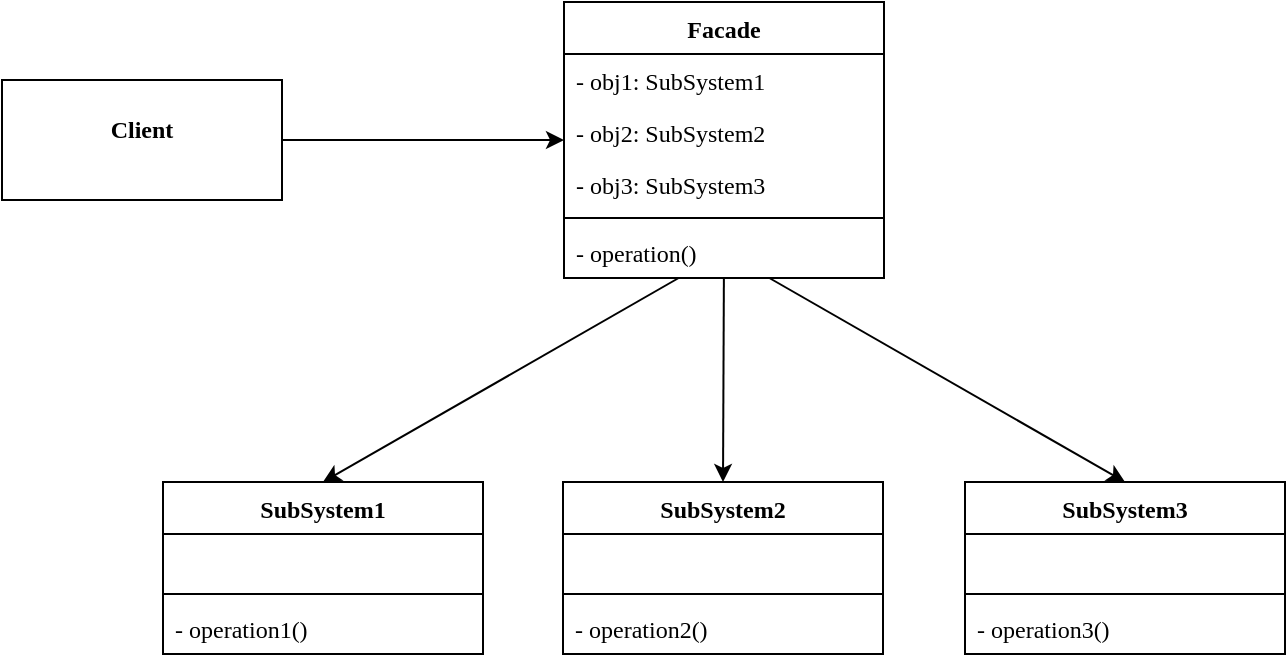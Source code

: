 <mxfile version="20.3.0" type="device"><diagram id="e_PkfReVjw-1jrfq5gki" name="第 1 页"><mxGraphModel dx="119" dy="608" grid="1" gridSize="10" guides="1" tooltips="1" connect="1" arrows="1" fold="1" page="1" pageScale="1" pageWidth="827" pageHeight="1169" math="0" shadow="0"><root><mxCell id="0"/><mxCell id="1" parent="0"/><mxCell id="PMZUUE0ERJg9LpFscF_I-7" style="edgeStyle=orthogonalEdgeStyle;rounded=0;orthogonalLoop=1;jettySize=auto;html=1;exitX=1;exitY=0.5;exitDx=0;exitDy=0;fontFamily=Times New Roman;" parent="1" source="PMZUUE0ERJg9LpFscF_I-1" target="PMZUUE0ERJg9LpFscF_I-2" edge="1"><mxGeometry relative="1" as="geometry"/></mxCell><mxCell id="PMZUUE0ERJg9LpFscF_I-1" value="&lt;p style=&quot;margin: 0px ; margin-top: 4px ; text-align: center&quot;&gt;&lt;br&gt;&lt;b&gt;Client&lt;/b&gt;&lt;/p&gt;" style="verticalAlign=top;align=left;overflow=fill;fontSize=12;fontFamily=Times New Roman;html=1;" parent="1" vertex="1"><mxGeometry x="960" y="119" width="140" height="60" as="geometry"/></mxCell><mxCell id="PMZUUE0ERJg9LpFscF_I-2" value="Facade" style="swimlane;fontStyle=1;align=center;verticalAlign=top;childLayout=stackLayout;horizontal=1;startSize=26;horizontalStack=0;resizeParent=1;resizeParentMax=0;resizeLast=0;collapsible=1;marginBottom=0;fontFamily=Times New Roman;" parent="1" vertex="1"><mxGeometry x="1241" y="80" width="160" height="138" as="geometry"/></mxCell><mxCell id="PMZUUE0ERJg9LpFscF_I-3" value="- obj1: SubSystem1" style="text;strokeColor=none;fillColor=none;align=left;verticalAlign=top;spacingLeft=4;spacingRight=4;overflow=hidden;rotatable=0;points=[[0,0.5],[1,0.5]];portConstraint=eastwest;fontFamily=Times New Roman;" parent="PMZUUE0ERJg9LpFscF_I-2" vertex="1"><mxGeometry y="26" width="160" height="26" as="geometry"/></mxCell><mxCell id="KZPOIflismbEyWDKZNNu-1" value="- obj2: SubSystem2" style="text;strokeColor=none;fillColor=none;align=left;verticalAlign=top;spacingLeft=4;spacingRight=4;overflow=hidden;rotatable=0;points=[[0,0.5],[1,0.5]];portConstraint=eastwest;fontFamily=Times New Roman;" vertex="1" parent="PMZUUE0ERJg9LpFscF_I-2"><mxGeometry y="52" width="160" height="26" as="geometry"/></mxCell><mxCell id="KZPOIflismbEyWDKZNNu-2" value="- obj3: SubSystem3" style="text;strokeColor=none;fillColor=none;align=left;verticalAlign=top;spacingLeft=4;spacingRight=4;overflow=hidden;rotatable=0;points=[[0,0.5],[1,0.5]];portConstraint=eastwest;fontFamily=Times New Roman;" vertex="1" parent="PMZUUE0ERJg9LpFscF_I-2"><mxGeometry y="78" width="160" height="26" as="geometry"/></mxCell><mxCell id="PMZUUE0ERJg9LpFscF_I-4" value="" style="line;strokeWidth=1;fillColor=none;align=left;verticalAlign=middle;spacingTop=-1;spacingLeft=3;spacingRight=3;rotatable=0;labelPosition=right;points=[];portConstraint=eastwest;fontFamily=Times New Roman;" parent="PMZUUE0ERJg9LpFscF_I-2" vertex="1"><mxGeometry y="104" width="160" height="8" as="geometry"/></mxCell><mxCell id="PMZUUE0ERJg9LpFscF_I-5" value="- operation()&#10;" style="text;strokeColor=none;fillColor=none;align=left;verticalAlign=top;spacingLeft=4;spacingRight=4;overflow=hidden;rotatable=0;points=[[0,0.5],[1,0.5]];portConstraint=eastwest;fontFamily=Times New Roman;" parent="PMZUUE0ERJg9LpFscF_I-2" vertex="1"><mxGeometry y="112" width="160" height="26" as="geometry"/></mxCell><mxCell id="KZPOIflismbEyWDKZNNu-3" value="SubSystem1" style="swimlane;fontStyle=1;align=center;verticalAlign=top;childLayout=stackLayout;horizontal=1;startSize=26;horizontalStack=0;resizeParent=1;resizeParentMax=0;resizeLast=0;collapsible=1;marginBottom=0;fontFamily=Times New Roman;" vertex="1" parent="1"><mxGeometry x="1040.5" y="320" width="160" height="86" as="geometry"/></mxCell><mxCell id="KZPOIflismbEyWDKZNNu-6" value=" " style="text;strokeColor=none;fillColor=none;align=left;verticalAlign=top;spacingLeft=4;spacingRight=4;overflow=hidden;rotatable=0;points=[[0,0.5],[1,0.5]];portConstraint=eastwest;fontFamily=Times New Roman;" vertex="1" parent="KZPOIflismbEyWDKZNNu-3"><mxGeometry y="26" width="160" height="26" as="geometry"/></mxCell><mxCell id="KZPOIflismbEyWDKZNNu-7" value="" style="line;strokeWidth=1;fillColor=none;align=left;verticalAlign=middle;spacingTop=-1;spacingLeft=3;spacingRight=3;rotatable=0;labelPosition=right;points=[];portConstraint=eastwest;fontFamily=Times New Roman;" vertex="1" parent="KZPOIflismbEyWDKZNNu-3"><mxGeometry y="52" width="160" height="8" as="geometry"/></mxCell><mxCell id="KZPOIflismbEyWDKZNNu-8" value="- operation1()&#10;" style="text;strokeColor=none;fillColor=none;align=left;verticalAlign=top;spacingLeft=4;spacingRight=4;overflow=hidden;rotatable=0;points=[[0,0.5],[1,0.5]];portConstraint=eastwest;fontFamily=Times New Roman;" vertex="1" parent="KZPOIflismbEyWDKZNNu-3"><mxGeometry y="60" width="160" height="26" as="geometry"/></mxCell><mxCell id="KZPOIflismbEyWDKZNNu-9" value="SubSystem2" style="swimlane;fontStyle=1;align=center;verticalAlign=top;childLayout=stackLayout;horizontal=1;startSize=26;horizontalStack=0;resizeParent=1;resizeParentMax=0;resizeLast=0;collapsible=1;marginBottom=0;fontFamily=Times New Roman;" vertex="1" parent="1"><mxGeometry x="1240.5" y="320" width="160" height="86" as="geometry"/></mxCell><mxCell id="KZPOIflismbEyWDKZNNu-10" value=" " style="text;strokeColor=none;fillColor=none;align=left;verticalAlign=top;spacingLeft=4;spacingRight=4;overflow=hidden;rotatable=0;points=[[0,0.5],[1,0.5]];portConstraint=eastwest;fontFamily=Times New Roman;" vertex="1" parent="KZPOIflismbEyWDKZNNu-9"><mxGeometry y="26" width="160" height="26" as="geometry"/></mxCell><mxCell id="KZPOIflismbEyWDKZNNu-11" value="" style="line;strokeWidth=1;fillColor=none;align=left;verticalAlign=middle;spacingTop=-1;spacingLeft=3;spacingRight=3;rotatable=0;labelPosition=right;points=[];portConstraint=eastwest;fontFamily=Times New Roman;" vertex="1" parent="KZPOIflismbEyWDKZNNu-9"><mxGeometry y="52" width="160" height="8" as="geometry"/></mxCell><mxCell id="KZPOIflismbEyWDKZNNu-12" value="- operation2()&#10;" style="text;strokeColor=none;fillColor=none;align=left;verticalAlign=top;spacingLeft=4;spacingRight=4;overflow=hidden;rotatable=0;points=[[0,0.5],[1,0.5]];portConstraint=eastwest;fontFamily=Times New Roman;" vertex="1" parent="KZPOIflismbEyWDKZNNu-9"><mxGeometry y="60" width="160" height="26" as="geometry"/></mxCell><mxCell id="KZPOIflismbEyWDKZNNu-13" value="SubSystem3" style="swimlane;fontStyle=1;align=center;verticalAlign=top;childLayout=stackLayout;horizontal=1;startSize=26;horizontalStack=0;resizeParent=1;resizeParentMax=0;resizeLast=0;collapsible=1;marginBottom=0;fontFamily=Times New Roman;" vertex="1" parent="1"><mxGeometry x="1441.5" y="320" width="160" height="86" as="geometry"/></mxCell><mxCell id="KZPOIflismbEyWDKZNNu-14" value=" " style="text;strokeColor=none;fillColor=none;align=left;verticalAlign=top;spacingLeft=4;spacingRight=4;overflow=hidden;rotatable=0;points=[[0,0.5],[1,0.5]];portConstraint=eastwest;fontFamily=Times New Roman;" vertex="1" parent="KZPOIflismbEyWDKZNNu-13"><mxGeometry y="26" width="160" height="26" as="geometry"/></mxCell><mxCell id="KZPOIflismbEyWDKZNNu-15" value="" style="line;strokeWidth=1;fillColor=none;align=left;verticalAlign=middle;spacingTop=-1;spacingLeft=3;spacingRight=3;rotatable=0;labelPosition=right;points=[];portConstraint=eastwest;fontFamily=Times New Roman;" vertex="1" parent="KZPOIflismbEyWDKZNNu-13"><mxGeometry y="52" width="160" height="8" as="geometry"/></mxCell><mxCell id="KZPOIflismbEyWDKZNNu-16" value="- operation3()&#10;" style="text;strokeColor=none;fillColor=none;align=left;verticalAlign=top;spacingLeft=4;spacingRight=4;overflow=hidden;rotatable=0;points=[[0,0.5],[1,0.5]];portConstraint=eastwest;fontFamily=Times New Roman;" vertex="1" parent="KZPOIflismbEyWDKZNNu-13"><mxGeometry y="60" width="160" height="26" as="geometry"/></mxCell><mxCell id="KZPOIflismbEyWDKZNNu-17" style="rounded=0;orthogonalLoop=1;jettySize=auto;html=1;fontFamily=Times New Roman;entryX=0.5;entryY=0;entryDx=0;entryDy=0;" edge="1" parent="1" source="PMZUUE0ERJg9LpFscF_I-5" target="KZPOIflismbEyWDKZNNu-3"><mxGeometry relative="1" as="geometry"><mxPoint x="1070" y="250" as="sourcePoint"/><mxPoint x="1211" y="250" as="targetPoint"/></mxGeometry></mxCell><mxCell id="KZPOIflismbEyWDKZNNu-18" style="rounded=0;orthogonalLoop=1;jettySize=auto;html=1;fontFamily=Times New Roman;entryX=0.5;entryY=0;entryDx=0;entryDy=0;" edge="1" parent="1" source="PMZUUE0ERJg9LpFscF_I-5" target="KZPOIflismbEyWDKZNNu-9"><mxGeometry relative="1" as="geometry"><mxPoint x="1311.171" y="228" as="sourcePoint"/><mxPoint x="1155.589" y="330" as="targetPoint"/></mxGeometry></mxCell><mxCell id="KZPOIflismbEyWDKZNNu-19" style="rounded=0;orthogonalLoop=1;jettySize=auto;html=1;fontFamily=Times New Roman;entryX=0.5;entryY=0;entryDx=0;entryDy=0;" edge="1" parent="1" source="PMZUUE0ERJg9LpFscF_I-5" target="KZPOIflismbEyWDKZNNu-13"><mxGeometry relative="1" as="geometry"><mxPoint x="1321.171" y="238" as="sourcePoint"/><mxPoint x="1165.589" y="340" as="targetPoint"/></mxGeometry></mxCell></root></mxGraphModel></diagram></mxfile>